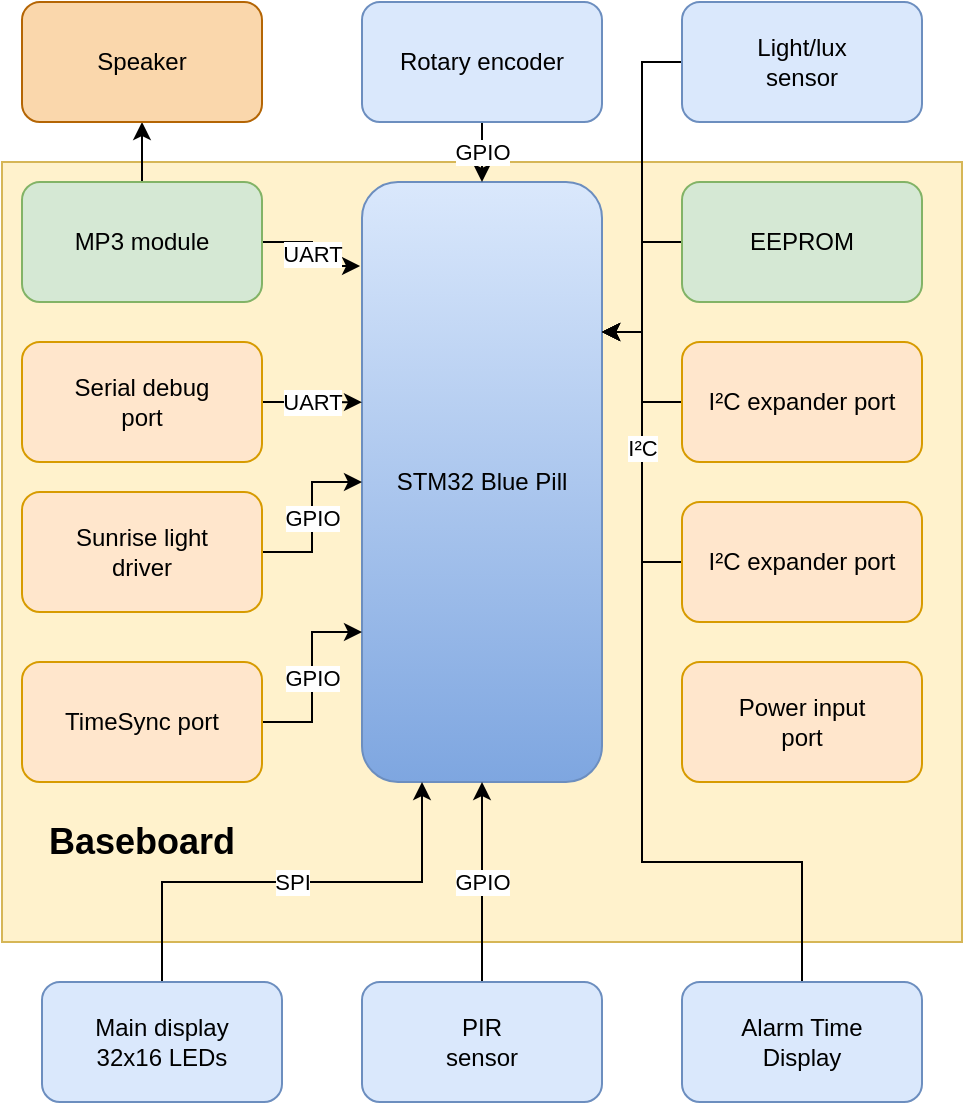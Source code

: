 <mxfile version="13.1.3" type="device"><diagram id="YvpwLaP_drLf5dXKAwKD" name="Page-1"><mxGraphModel dx="1355" dy="747" grid="1" gridSize="10" guides="1" tooltips="1" connect="1" arrows="1" fold="1" page="1" pageScale="1" pageWidth="850" pageHeight="1100" math="0" shadow="0"><root><mxCell id="0"/><mxCell id="1" parent="0"/><mxCell id="0EEU753v45zqtnNPsfKj-20" value="" style="rounded=0;whiteSpace=wrap;html=1;fillColor=#fff2cc;strokeColor=#d6b656;" parent="1" vertex="1"><mxGeometry x="210" y="110" width="480" height="390" as="geometry"/></mxCell><mxCell id="0EEU753v45zqtnNPsfKj-1" value="&lt;div&gt;STM32 Blue Pill&lt;/div&gt;" style="rounded=1;whiteSpace=wrap;html=1;gradientColor=#7ea6e0;fillColor=#dae8fc;strokeColor=#6c8ebf;" parent="1" vertex="1"><mxGeometry x="390" y="120" width="120" height="300" as="geometry"/></mxCell><mxCell id="0EEU753v45zqtnNPsfKj-23" value="UART" style="edgeStyle=orthogonalEdgeStyle;rounded=0;orthogonalLoop=1;jettySize=auto;html=1;exitX=1;exitY=0.5;exitDx=0;exitDy=0;entryX=0;entryY=0.367;entryDx=0;entryDy=0;entryPerimeter=0;" parent="1" source="0EEU753v45zqtnNPsfKj-2" target="0EEU753v45zqtnNPsfKj-1" edge="1"><mxGeometry relative="1" as="geometry"/></mxCell><mxCell id="0EEU753v45zqtnNPsfKj-2" value="&lt;div&gt;Serial debug &lt;br&gt;&lt;/div&gt;&lt;div&gt;port&lt;/div&gt;" style="rounded=1;whiteSpace=wrap;html=1;fillColor=#ffe6cc;strokeColor=#d79b00;" parent="1" vertex="1"><mxGeometry x="220" y="200" width="120" height="60" as="geometry"/></mxCell><mxCell id="0EEU753v45zqtnNPsfKj-35" value="GPIO" style="edgeStyle=orthogonalEdgeStyle;rounded=0;orthogonalLoop=1;jettySize=auto;html=1;exitX=0.5;exitY=1;exitDx=0;exitDy=0;entryX=0.5;entryY=0;entryDx=0;entryDy=0;" parent="1" source="0EEU753v45zqtnNPsfKj-3" target="0EEU753v45zqtnNPsfKj-1" edge="1"><mxGeometry relative="1" as="geometry"/></mxCell><mxCell id="0EEU753v45zqtnNPsfKj-3" value="Rotary encoder" style="rounded=1;whiteSpace=wrap;html=1;fillColor=#dae8fc;strokeColor=#6c8ebf;" parent="1" vertex="1"><mxGeometry x="390" y="30" width="120" height="60" as="geometry"/></mxCell><mxCell id="0EEU753v45zqtnNPsfKj-24" value="GPIO" style="edgeStyle=orthogonalEdgeStyle;rounded=0;orthogonalLoop=1;jettySize=auto;html=1;exitX=1;exitY=0.5;exitDx=0;exitDy=0;" parent="1" source="0EEU753v45zqtnNPsfKj-4" target="0EEU753v45zqtnNPsfKj-1" edge="1"><mxGeometry relative="1" as="geometry"/></mxCell><mxCell id="0EEU753v45zqtnNPsfKj-4" value="&lt;div&gt;Sunrise light&lt;/div&gt;&lt;div&gt;driver&lt;br&gt;&lt;/div&gt;" style="rounded=1;whiteSpace=wrap;html=1;fillColor=#ffe6cc;strokeColor=#d79b00;" parent="1" vertex="1"><mxGeometry x="220" y="275" width="120" height="60" as="geometry"/></mxCell><mxCell id="0EEU753v45zqtnNPsfKj-25" value="GPIO" style="edgeStyle=orthogonalEdgeStyle;rounded=0;orthogonalLoop=1;jettySize=auto;html=1;exitX=1;exitY=0.5;exitDx=0;exitDy=0;entryX=0;entryY=0.75;entryDx=0;entryDy=0;" parent="1" source="0EEU753v45zqtnNPsfKj-5" target="0EEU753v45zqtnNPsfKj-1" edge="1"><mxGeometry relative="1" as="geometry"><mxPoint x="380" y="350" as="targetPoint"/></mxGeometry></mxCell><mxCell id="0EEU753v45zqtnNPsfKj-5" value="TimeSync port" style="rounded=1;whiteSpace=wrap;html=1;fillColor=#ffe6cc;strokeColor=#d79b00;" parent="1" vertex="1"><mxGeometry x="220" y="360" width="120" height="60" as="geometry"/></mxCell><mxCell id="0EEU753v45zqtnNPsfKj-26" value="SPI" style="edgeStyle=orthogonalEdgeStyle;rounded=0;orthogonalLoop=1;jettySize=auto;html=1;exitX=0.5;exitY=0;exitDx=0;exitDy=0;entryX=0.25;entryY=1;entryDx=0;entryDy=0;" parent="1" source="0EEU753v45zqtnNPsfKj-6" target="0EEU753v45zqtnNPsfKj-1" edge="1"><mxGeometry relative="1" as="geometry"/></mxCell><mxCell id="0EEU753v45zqtnNPsfKj-6" value="&lt;div&gt;Main display&lt;/div&gt;&lt;div&gt;32x16 LEDs&lt;br&gt;&lt;/div&gt;" style="rounded=1;whiteSpace=wrap;html=1;fillColor=#dae8fc;strokeColor=#6c8ebf;" parent="1" vertex="1"><mxGeometry x="230" y="520" width="120" height="60" as="geometry"/></mxCell><mxCell id="0EEU753v45zqtnNPsfKj-29" value="UART" style="edgeStyle=orthogonalEdgeStyle;rounded=0;orthogonalLoop=1;jettySize=auto;html=1;entryX=-0.008;entryY=0.14;entryDx=0;entryDy=0;entryPerimeter=0;exitX=1;exitY=0.5;exitDx=0;exitDy=0;" parent="1" source="0EEU753v45zqtnNPsfKj-7" target="0EEU753v45zqtnNPsfKj-1" edge="1"><mxGeometry relative="1" as="geometry"><mxPoint x="350" y="150" as="sourcePoint"/></mxGeometry></mxCell><mxCell id="0EEU753v45zqtnNPsfKj-30" style="edgeStyle=orthogonalEdgeStyle;rounded=0;orthogonalLoop=1;jettySize=auto;html=1;exitX=0.5;exitY=0;exitDx=0;exitDy=0;entryX=0.5;entryY=1;entryDx=0;entryDy=0;" parent="1" source="0EEU753v45zqtnNPsfKj-7" target="0EEU753v45zqtnNPsfKj-15" edge="1"><mxGeometry relative="1" as="geometry"><mxPoint x="290" y="100" as="targetPoint"/></mxGeometry></mxCell><mxCell id="0EEU753v45zqtnNPsfKj-7" value="MP3 module" style="rounded=1;whiteSpace=wrap;html=1;fillColor=#d5e8d4;strokeColor=#82b366;" parent="1" vertex="1"><mxGeometry x="220" y="120" width="120" height="60" as="geometry"/></mxCell><mxCell id="0EEU753v45zqtnNPsfKj-34" style="edgeStyle=orthogonalEdgeStyle;rounded=0;orthogonalLoop=1;jettySize=auto;html=1;exitX=0;exitY=0.5;exitDx=0;exitDy=0;entryX=1;entryY=0.25;entryDx=0;entryDy=0;" parent="1" source="0EEU753v45zqtnNPsfKj-8" target="0EEU753v45zqtnNPsfKj-1" edge="1"><mxGeometry relative="1" as="geometry"><Array as="points"><mxPoint x="530" y="60"/><mxPoint x="530" y="195"/></Array></mxGeometry></mxCell><mxCell id="0EEU753v45zqtnNPsfKj-8" value="&lt;div&gt;Light/lux&lt;/div&gt;&lt;div&gt;sensor&lt;br&gt;&lt;/div&gt;" style="rounded=1;whiteSpace=wrap;html=1;fillColor=#dae8fc;strokeColor=#6c8ebf;" parent="1" vertex="1"><mxGeometry x="550" y="30" width="120" height="60" as="geometry"/></mxCell><mxCell id="0EEU753v45zqtnNPsfKj-33" style="edgeStyle=orthogonalEdgeStyle;rounded=0;orthogonalLoop=1;jettySize=auto;html=1;exitX=0;exitY=0.5;exitDx=0;exitDy=0;entryX=1;entryY=0.25;entryDx=0;entryDy=0;" parent="1" source="0EEU753v45zqtnNPsfKj-9" target="0EEU753v45zqtnNPsfKj-1" edge="1"><mxGeometry relative="1" as="geometry"><mxPoint x="530" y="200" as="targetPoint"/><Array as="points"><mxPoint x="530" y="150"/><mxPoint x="530" y="195"/></Array></mxGeometry></mxCell><mxCell id="0EEU753v45zqtnNPsfKj-9" value="EEPROM" style="rounded=1;whiteSpace=wrap;html=1;fillColor=#d5e8d4;strokeColor=#82b366;" parent="1" vertex="1"><mxGeometry x="550" y="120" width="120" height="60" as="geometry"/></mxCell><mxCell id="0EEU753v45zqtnNPsfKj-28" style="edgeStyle=orthogonalEdgeStyle;rounded=0;orthogonalLoop=1;jettySize=auto;html=1;exitX=0.5;exitY=0;exitDx=0;exitDy=0;entryX=1;entryY=0.25;entryDx=0;entryDy=0;" parent="1" source="0EEU753v45zqtnNPsfKj-10" target="0EEU753v45zqtnNPsfKj-1" edge="1"><mxGeometry relative="1" as="geometry"><Array as="points"><mxPoint x="610" y="460"/><mxPoint x="530" y="460"/><mxPoint x="530" y="195"/></Array></mxGeometry></mxCell><mxCell id="0EEU753v45zqtnNPsfKj-10" value="&lt;div&gt;Alarm Time&lt;/div&gt;&lt;div&gt;Display&lt;br&gt;&lt;/div&gt;" style="rounded=1;whiteSpace=wrap;html=1;fillColor=#dae8fc;strokeColor=#6c8ebf;" parent="1" vertex="1"><mxGeometry x="550" y="520" width="120" height="60" as="geometry"/></mxCell><mxCell id="0EEU753v45zqtnNPsfKj-32" style="edgeStyle=orthogonalEdgeStyle;rounded=0;orthogonalLoop=1;jettySize=auto;html=1;exitX=0;exitY=0.5;exitDx=0;exitDy=0;entryX=1;entryY=0.25;entryDx=0;entryDy=0;" parent="1" source="0EEU753v45zqtnNPsfKj-11" target="0EEU753v45zqtnNPsfKj-1" edge="1"><mxGeometry relative="1" as="geometry"><Array as="points"><mxPoint x="530" y="230"/><mxPoint x="530" y="195"/></Array></mxGeometry></mxCell><mxCell id="0EEU753v45zqtnNPsfKj-11" value="I²C expander port" style="rounded=1;whiteSpace=wrap;html=1;fillColor=#ffe6cc;strokeColor=#d79b00;" parent="1" vertex="1"><mxGeometry x="550" y="200" width="120" height="60" as="geometry"/></mxCell><mxCell id="0EEU753v45zqtnNPsfKj-31" value="I²C" style="edgeStyle=orthogonalEdgeStyle;rounded=0;orthogonalLoop=1;jettySize=auto;html=1;exitX=0;exitY=0.5;exitDx=0;exitDy=0;entryX=1;entryY=0.25;entryDx=0;entryDy=0;" parent="1" source="0EEU753v45zqtnNPsfKj-12" target="0EEU753v45zqtnNPsfKj-1" edge="1"><mxGeometry relative="1" as="geometry"><mxPoint x="530" y="190" as="targetPoint"/><Array as="points"><mxPoint x="530" y="310"/><mxPoint x="530" y="195"/></Array></mxGeometry></mxCell><mxCell id="0EEU753v45zqtnNPsfKj-12" value="I²C expander port" style="rounded=1;whiteSpace=wrap;html=1;fillColor=#ffe6cc;strokeColor=#d79b00;" parent="1" vertex="1"><mxGeometry x="550" y="280" width="120" height="60" as="geometry"/></mxCell><mxCell id="0EEU753v45zqtnNPsfKj-13" value="&lt;div&gt;Power input&lt;/div&gt;&lt;div&gt;port&lt;br&gt;&lt;/div&gt;" style="rounded=1;whiteSpace=wrap;html=1;fillColor=#ffe6cc;strokeColor=#d79b00;" parent="1" vertex="1"><mxGeometry x="550" y="360" width="120" height="60" as="geometry"/></mxCell><mxCell id="0EEU753v45zqtnNPsfKj-27" value="GPIO" style="edgeStyle=orthogonalEdgeStyle;rounded=0;orthogonalLoop=1;jettySize=auto;html=1;exitX=0.5;exitY=0;exitDx=0;exitDy=0;entryX=0.5;entryY=1;entryDx=0;entryDy=0;" parent="1" source="0EEU753v45zqtnNPsfKj-14" target="0EEU753v45zqtnNPsfKj-1" edge="1"><mxGeometry relative="1" as="geometry"><Array as="points"><mxPoint x="450" y="450"/><mxPoint x="450" y="450"/></Array></mxGeometry></mxCell><mxCell id="0EEU753v45zqtnNPsfKj-14" value="&lt;div&gt;PIR&lt;/div&gt;&lt;div&gt;sensor&lt;br&gt;&lt;/div&gt;" style="rounded=1;whiteSpace=wrap;html=1;fillColor=#dae8fc;strokeColor=#6c8ebf;" parent="1" vertex="1"><mxGeometry x="390" y="520" width="120" height="60" as="geometry"/></mxCell><mxCell id="0EEU753v45zqtnNPsfKj-15" value="Speaker" style="rounded=1;whiteSpace=wrap;html=1;fillColor=#fad7ac;strokeColor=#b46504;" parent="1" vertex="1"><mxGeometry x="220" y="30" width="120" height="60" as="geometry"/></mxCell><mxCell id="0EEU753v45zqtnNPsfKj-37" value="&lt;b&gt;&lt;font style=&quot;font-size: 18px&quot;&gt;Baseboard&lt;/font&gt;&lt;/b&gt;" style="text;html=1;strokeColor=none;fillColor=none;align=center;verticalAlign=middle;whiteSpace=wrap;rounded=0;" parent="1" vertex="1"><mxGeometry x="260" y="440" width="40" height="20" as="geometry"/></mxCell></root></mxGraphModel></diagram></mxfile>